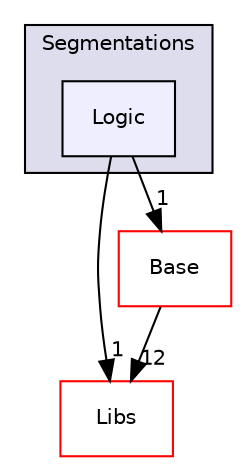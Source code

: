digraph "Modules/Loadable/Segmentations/Logic" {
  bgcolor=transparent;
  compound=true
  node [ fontsize="10", fontname="Helvetica"];
  edge [ labelfontsize="10", labelfontname="Helvetica"];
  subgraph clusterdir_187d697300c25905e127e5518a1a6fd6 {
    graph [ bgcolor="#ddddee", pencolor="black", label="Segmentations" fontname="Helvetica", fontsize="10", URL="dir_187d697300c25905e127e5518a1a6fd6.html"]
  dir_67f58b474c0dc53bbf9fb26f5caa7fc1 [shape=box, label="Logic", style="filled", fillcolor="#eeeeff", pencolor="black", URL="dir_67f58b474c0dc53bbf9fb26f5caa7fc1.html"];
  }
  dir_6e6cb9563333489fde7459b1f95e59a5 [shape=box label="Libs" color="red" URL="dir_6e6cb9563333489fde7459b1f95e59a5.html"];
  dir_628593db0cdce5a76fb85526ae5aa762 [shape=box label="Base" color="red" URL="dir_628593db0cdce5a76fb85526ae5aa762.html"];
  dir_67f58b474c0dc53bbf9fb26f5caa7fc1->dir_6e6cb9563333489fde7459b1f95e59a5 [headlabel="1", labeldistance=1.5 headhref="dir_000099_000012.html"];
  dir_67f58b474c0dc53bbf9fb26f5caa7fc1->dir_628593db0cdce5a76fb85526ae5aa762 [headlabel="1", labeldistance=1.5 headhref="dir_000099_000002.html"];
  dir_628593db0cdce5a76fb85526ae5aa762->dir_6e6cb9563333489fde7459b1f95e59a5 [headlabel="12", labeldistance=1.5 headhref="dir_000002_000012.html"];
}
